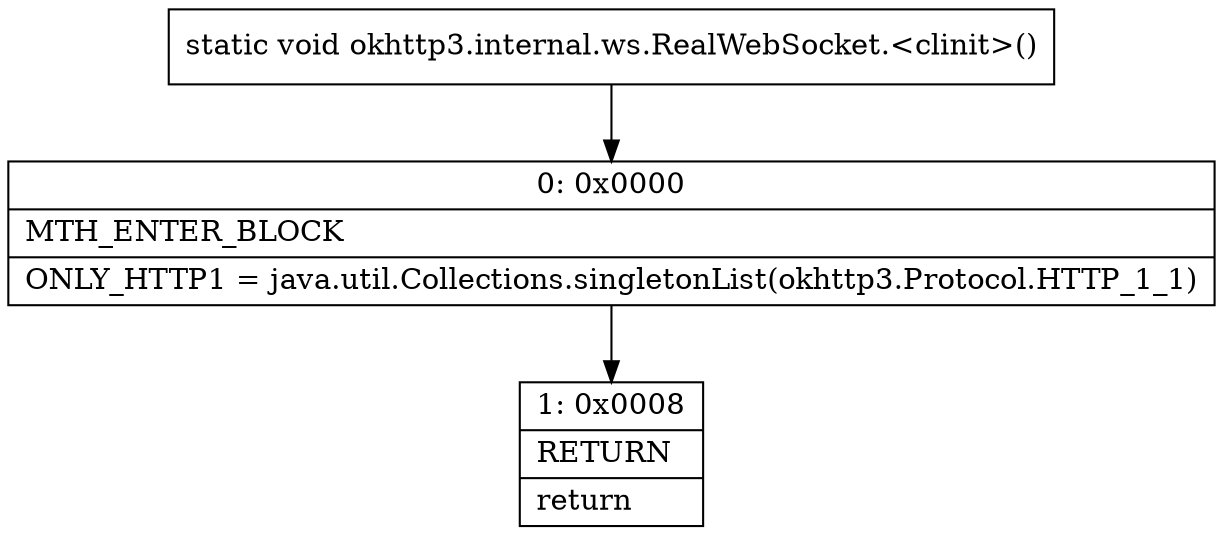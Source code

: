 digraph "CFG forokhttp3.internal.ws.RealWebSocket.\<clinit\>()V" {
Node_0 [shape=record,label="{0\:\ 0x0000|MTH_ENTER_BLOCK\l|ONLY_HTTP1 = java.util.Collections.singletonList(okhttp3.Protocol.HTTP_1_1)\l}"];
Node_1 [shape=record,label="{1\:\ 0x0008|RETURN\l|return\l}"];
MethodNode[shape=record,label="{static void okhttp3.internal.ws.RealWebSocket.\<clinit\>() }"];
MethodNode -> Node_0;
Node_0 -> Node_1;
}

